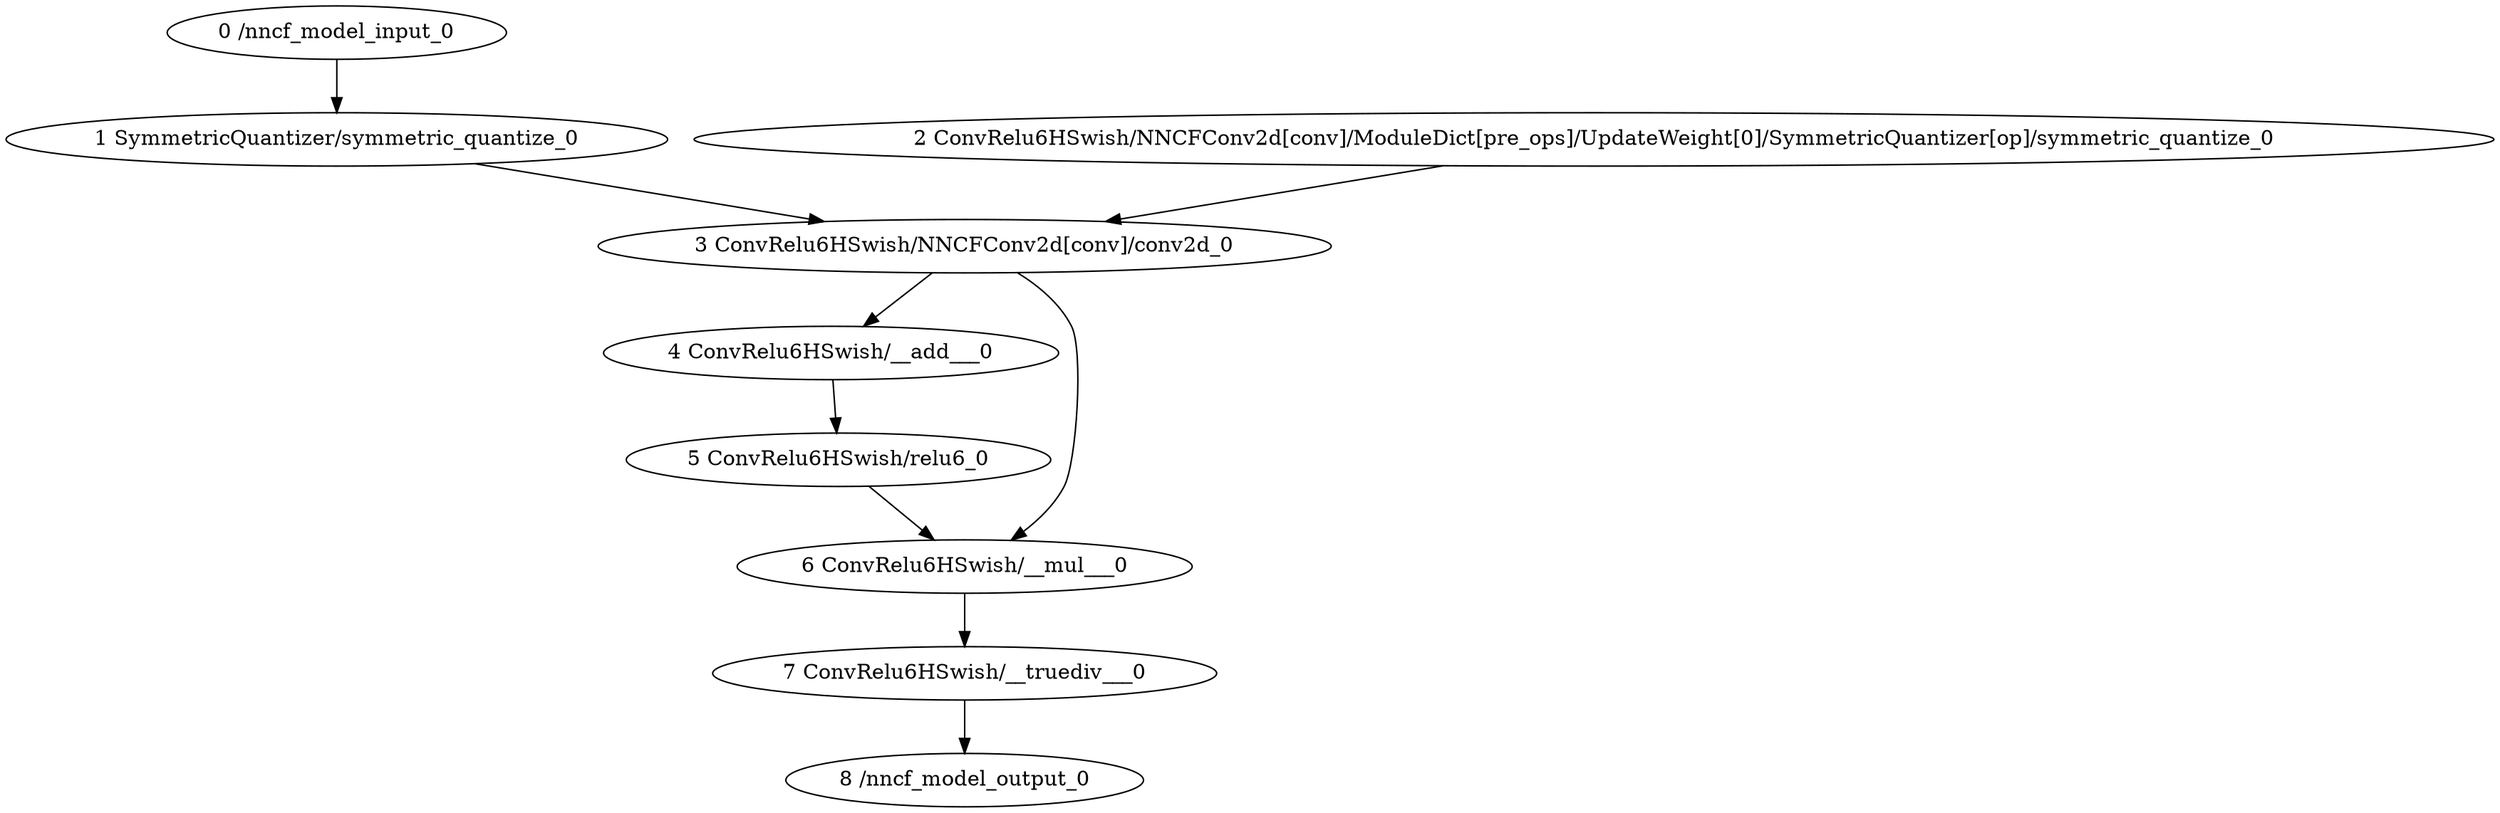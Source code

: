 strict digraph  {
"0 /nncf_model_input_0" [id=0, type=nncf_model_input];
"1 SymmetricQuantizer/symmetric_quantize_0" [id=1, type=symmetric_quantize];
"2 ConvRelu6HSwish/NNCFConv2d[conv]/ModuleDict[pre_ops]/UpdateWeight[0]/SymmetricQuantizer[op]/symmetric_quantize_0" [id=2, type=symmetric_quantize];
"3 ConvRelu6HSwish/NNCFConv2d[conv]/conv2d_0" [id=3, type=conv2d];
"4 ConvRelu6HSwish/__add___0" [id=4, type=__add__];
"5 ConvRelu6HSwish/relu6_0" [id=5, type=relu6];
"6 ConvRelu6HSwish/__mul___0" [id=6, type=__mul__];
"7 ConvRelu6HSwish/__truediv___0" [id=7, type=__truediv__];
"8 /nncf_model_output_0" [id=8, type=nncf_model_output];
"0 /nncf_model_input_0" -> "1 SymmetricQuantizer/symmetric_quantize_0";
"1 SymmetricQuantizer/symmetric_quantize_0" -> "3 ConvRelu6HSwish/NNCFConv2d[conv]/conv2d_0";
"2 ConvRelu6HSwish/NNCFConv2d[conv]/ModuleDict[pre_ops]/UpdateWeight[0]/SymmetricQuantizer[op]/symmetric_quantize_0" -> "3 ConvRelu6HSwish/NNCFConv2d[conv]/conv2d_0";
"3 ConvRelu6HSwish/NNCFConv2d[conv]/conv2d_0" -> "4 ConvRelu6HSwish/__add___0";
"3 ConvRelu6HSwish/NNCFConv2d[conv]/conv2d_0" -> "6 ConvRelu6HSwish/__mul___0";
"4 ConvRelu6HSwish/__add___0" -> "5 ConvRelu6HSwish/relu6_0";
"5 ConvRelu6HSwish/relu6_0" -> "6 ConvRelu6HSwish/__mul___0";
"6 ConvRelu6HSwish/__mul___0" -> "7 ConvRelu6HSwish/__truediv___0";
"7 ConvRelu6HSwish/__truediv___0" -> "8 /nncf_model_output_0";
}
